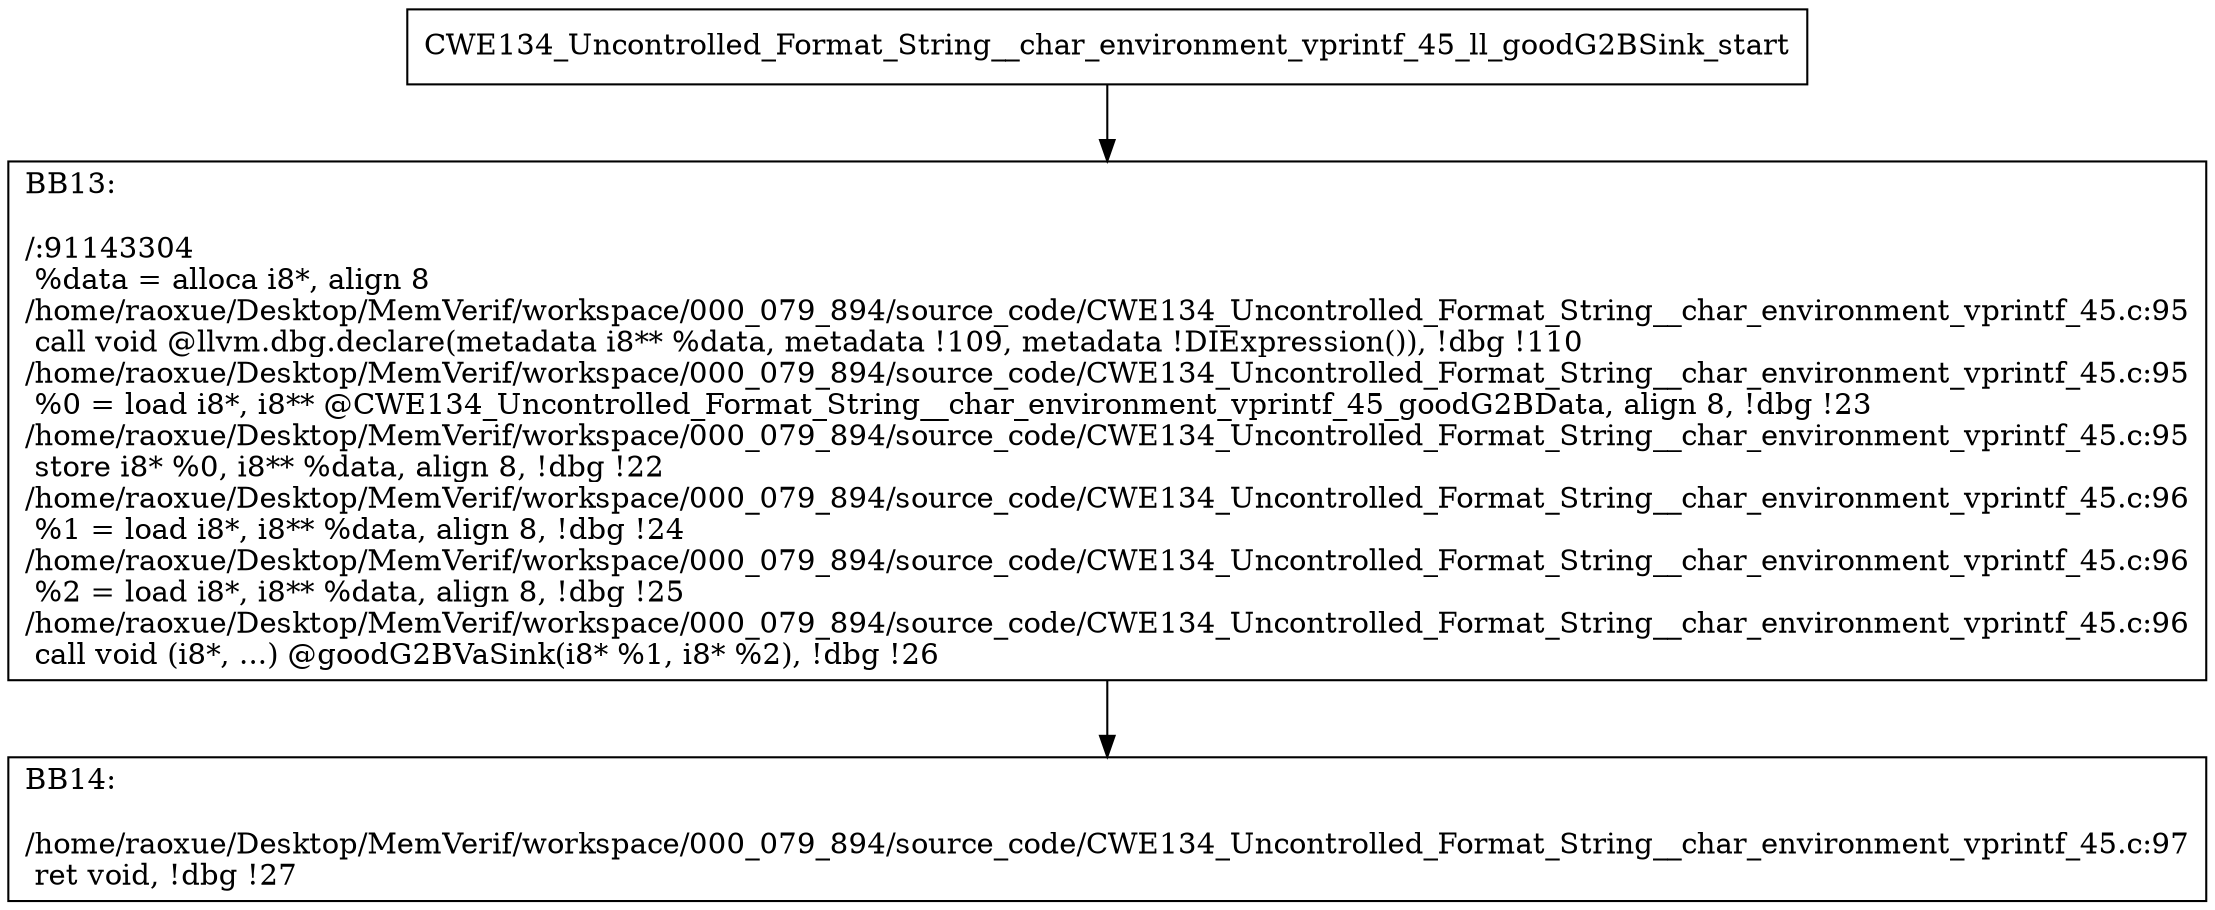 digraph "CFG for'CWE134_Uncontrolled_Format_String__char_environment_vprintf_45_ll_goodG2BSink' function" {
	BBCWE134_Uncontrolled_Format_String__char_environment_vprintf_45_ll_goodG2BSink_start[shape=record,label="{CWE134_Uncontrolled_Format_String__char_environment_vprintf_45_ll_goodG2BSink_start}"];
	BBCWE134_Uncontrolled_Format_String__char_environment_vprintf_45_ll_goodG2BSink_start-> CWE134_Uncontrolled_Format_String__char_environment_vprintf_45_ll_goodG2BSinkBB13;
	CWE134_Uncontrolled_Format_String__char_environment_vprintf_45_ll_goodG2BSinkBB13 [shape=record, label="{BB13:\l\l/:91143304\l
  %data = alloca i8*, align 8\l
/home/raoxue/Desktop/MemVerif/workspace/000_079_894/source_code/CWE134_Uncontrolled_Format_String__char_environment_vprintf_45.c:95\l
  call void @llvm.dbg.declare(metadata i8** %data, metadata !109, metadata !DIExpression()), !dbg !110\l
/home/raoxue/Desktop/MemVerif/workspace/000_079_894/source_code/CWE134_Uncontrolled_Format_String__char_environment_vprintf_45.c:95\l
  %0 = load i8*, i8** @CWE134_Uncontrolled_Format_String__char_environment_vprintf_45_goodG2BData, align 8, !dbg !23\l
/home/raoxue/Desktop/MemVerif/workspace/000_079_894/source_code/CWE134_Uncontrolled_Format_String__char_environment_vprintf_45.c:95\l
  store i8* %0, i8** %data, align 8, !dbg !22\l
/home/raoxue/Desktop/MemVerif/workspace/000_079_894/source_code/CWE134_Uncontrolled_Format_String__char_environment_vprintf_45.c:96\l
  %1 = load i8*, i8** %data, align 8, !dbg !24\l
/home/raoxue/Desktop/MemVerif/workspace/000_079_894/source_code/CWE134_Uncontrolled_Format_String__char_environment_vprintf_45.c:96\l
  %2 = load i8*, i8** %data, align 8, !dbg !25\l
/home/raoxue/Desktop/MemVerif/workspace/000_079_894/source_code/CWE134_Uncontrolled_Format_String__char_environment_vprintf_45.c:96\l
  call void (i8*, ...) @goodG2BVaSink(i8* %1, i8* %2), !dbg !26\l
}"];
	CWE134_Uncontrolled_Format_String__char_environment_vprintf_45_ll_goodG2BSinkBB13-> CWE134_Uncontrolled_Format_String__char_environment_vprintf_45_ll_goodG2BSinkBB14;
	CWE134_Uncontrolled_Format_String__char_environment_vprintf_45_ll_goodG2BSinkBB14 [shape=record, label="{BB14:\l\l/home/raoxue/Desktop/MemVerif/workspace/000_079_894/source_code/CWE134_Uncontrolled_Format_String__char_environment_vprintf_45.c:97\l
  ret void, !dbg !27\l
}"];
}
